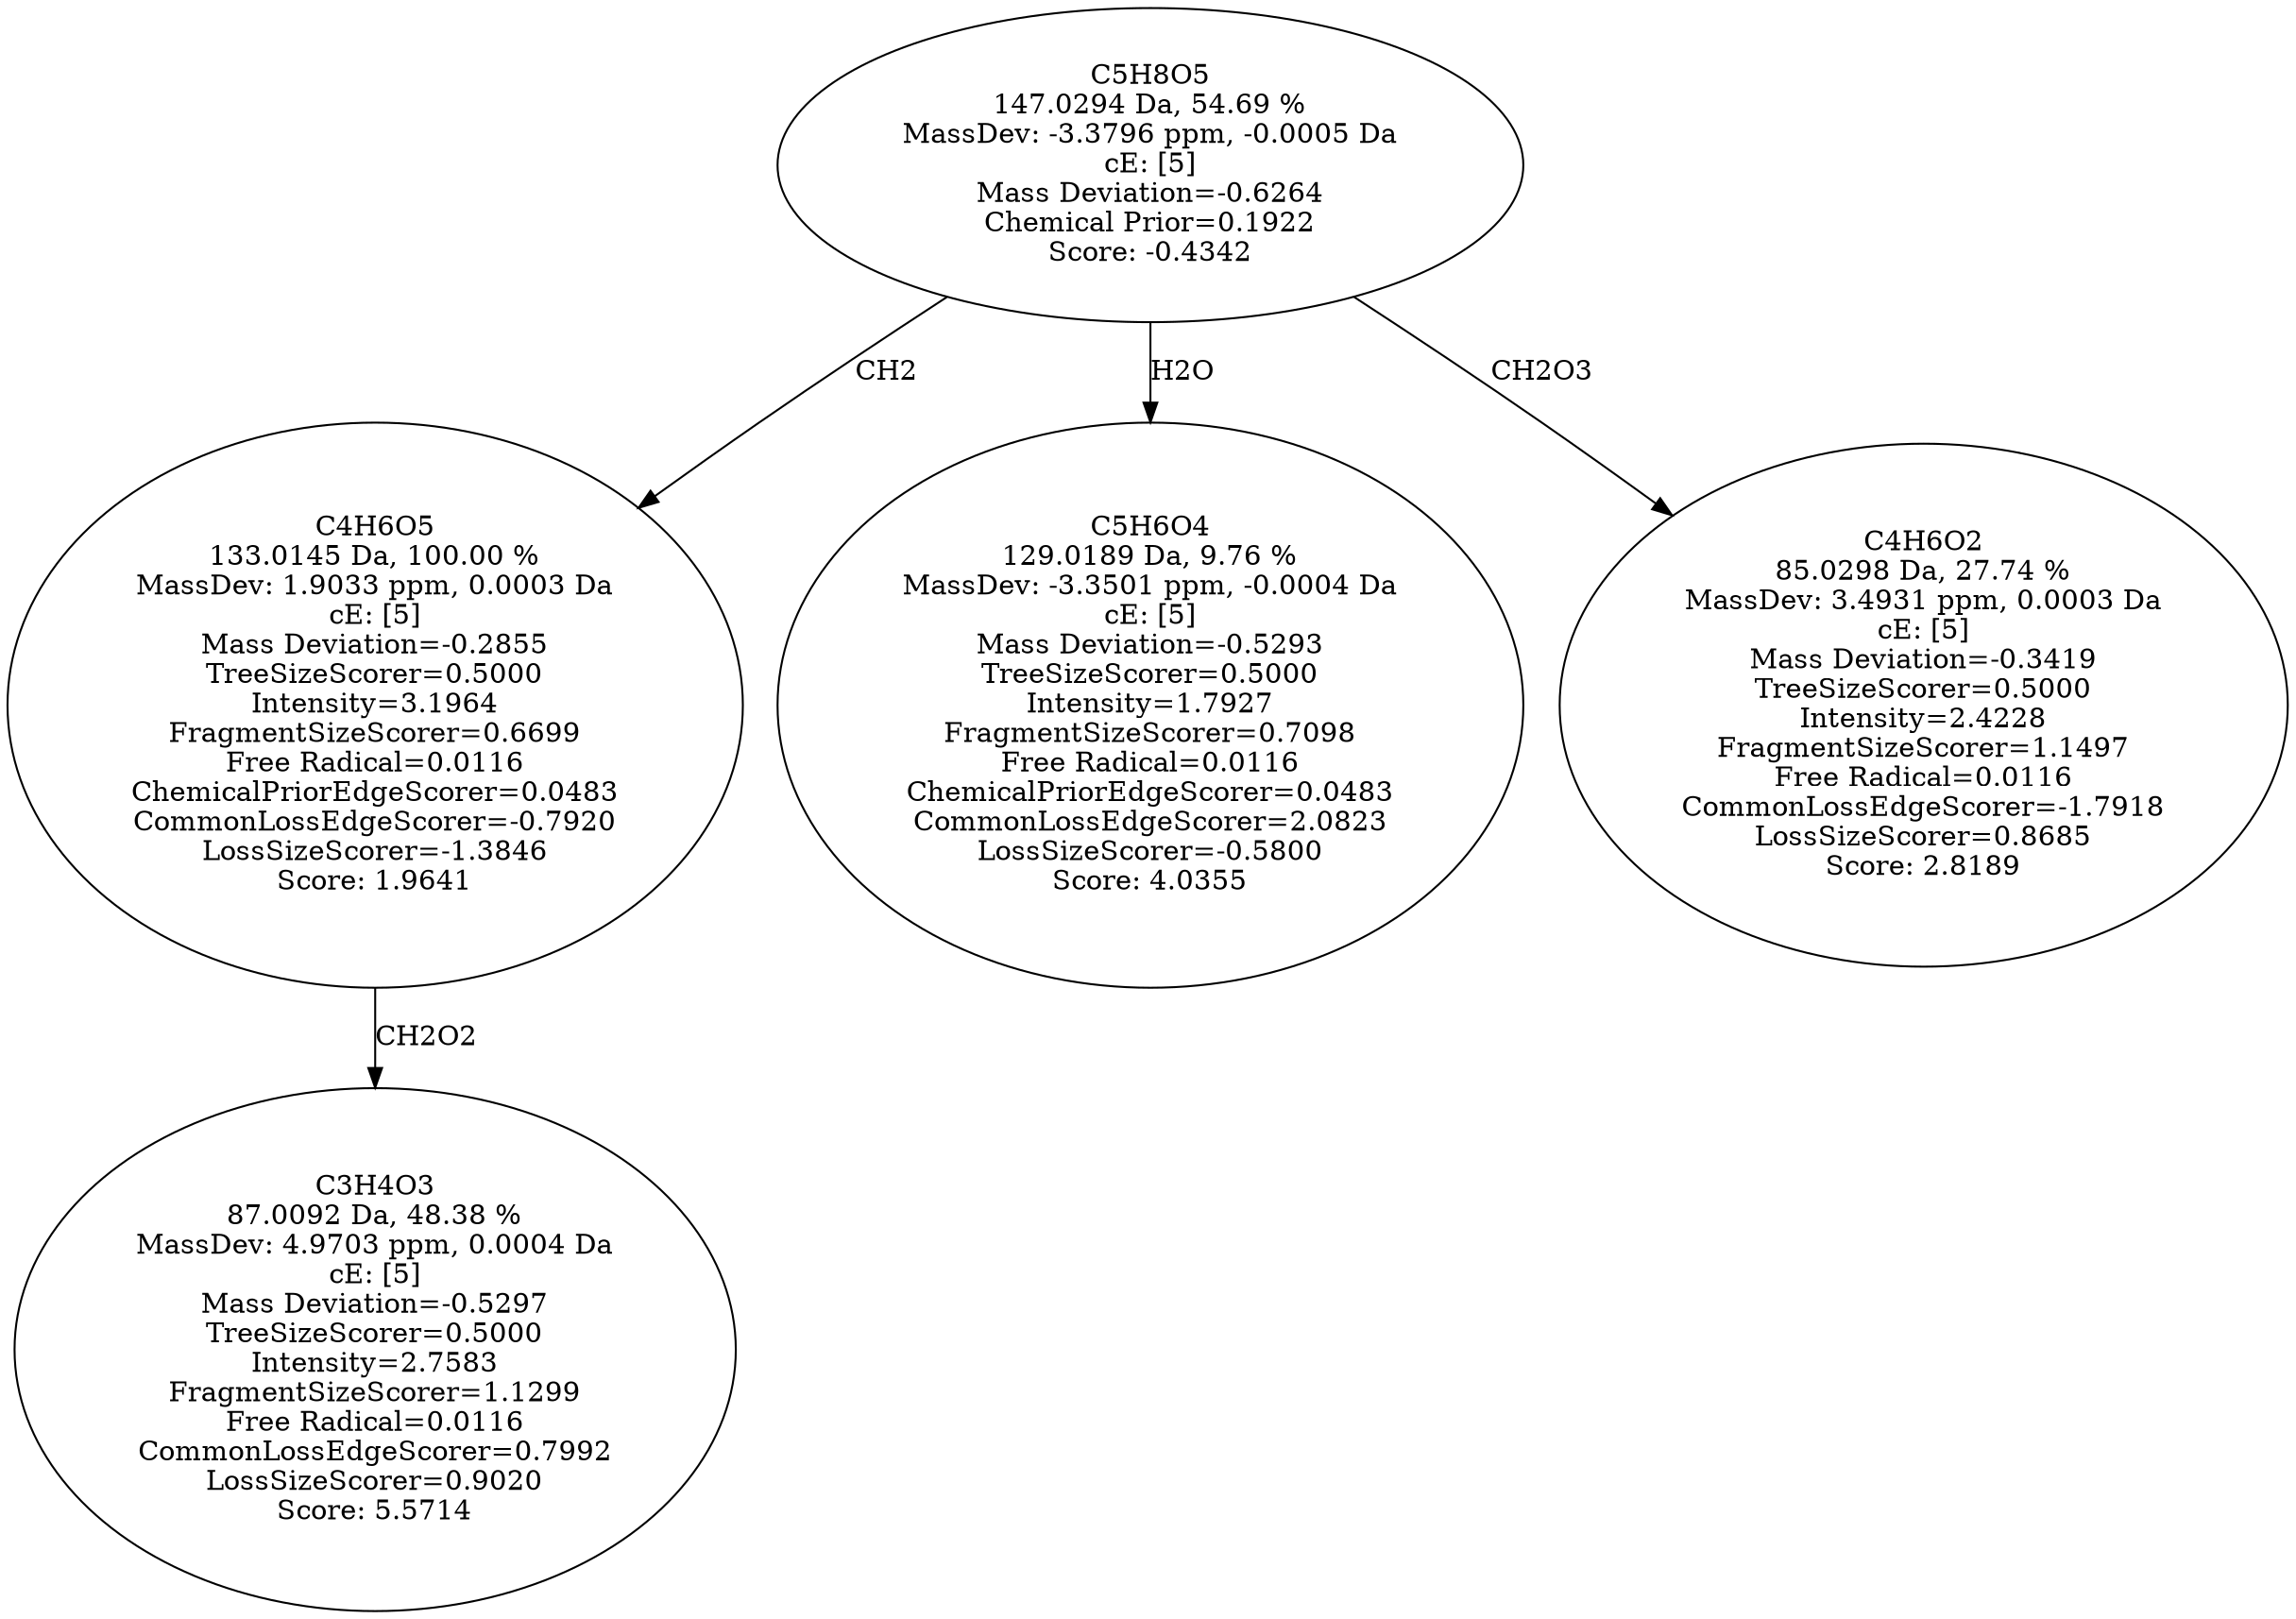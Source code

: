 strict digraph {
v1 [label="C3H4O3\n87.0092 Da, 48.38 %\nMassDev: 4.9703 ppm, 0.0004 Da\ncE: [5]\nMass Deviation=-0.5297\nTreeSizeScorer=0.5000\nIntensity=2.7583\nFragmentSizeScorer=1.1299\nFree Radical=0.0116\nCommonLossEdgeScorer=0.7992\nLossSizeScorer=0.9020\nScore: 5.5714"];
v2 [label="C4H6O5\n133.0145 Da, 100.00 %\nMassDev: 1.9033 ppm, 0.0003 Da\ncE: [5]\nMass Deviation=-0.2855\nTreeSizeScorer=0.5000\nIntensity=3.1964\nFragmentSizeScorer=0.6699\nFree Radical=0.0116\nChemicalPriorEdgeScorer=0.0483\nCommonLossEdgeScorer=-0.7920\nLossSizeScorer=-1.3846\nScore: 1.9641"];
v3 [label="C5H6O4\n129.0189 Da, 9.76 %\nMassDev: -3.3501 ppm, -0.0004 Da\ncE: [5]\nMass Deviation=-0.5293\nTreeSizeScorer=0.5000\nIntensity=1.7927\nFragmentSizeScorer=0.7098\nFree Radical=0.0116\nChemicalPriorEdgeScorer=0.0483\nCommonLossEdgeScorer=2.0823\nLossSizeScorer=-0.5800\nScore: 4.0355"];
v4 [label="C4H6O2\n85.0298 Da, 27.74 %\nMassDev: 3.4931 ppm, 0.0003 Da\ncE: [5]\nMass Deviation=-0.3419\nTreeSizeScorer=0.5000\nIntensity=2.4228\nFragmentSizeScorer=1.1497\nFree Radical=0.0116\nCommonLossEdgeScorer=-1.7918\nLossSizeScorer=0.8685\nScore: 2.8189"];
v5 [label="C5H8O5\n147.0294 Da, 54.69 %\nMassDev: -3.3796 ppm, -0.0005 Da\ncE: [5]\nMass Deviation=-0.6264\nChemical Prior=0.1922\nScore: -0.4342"];
v2 -> v1 [label="CH2O2"];
v5 -> v2 [label="CH2"];
v5 -> v3 [label="H2O"];
v5 -> v4 [label="CH2O3"];
}